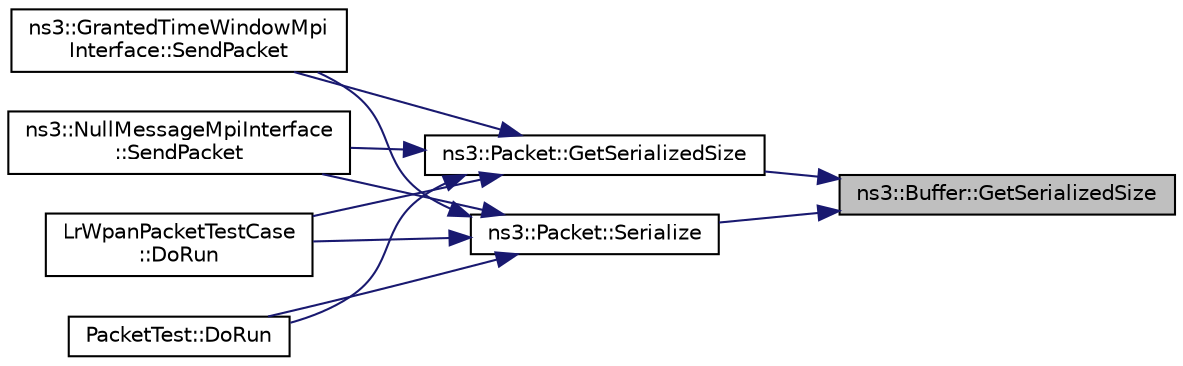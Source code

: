 digraph "ns3::Buffer::GetSerializedSize"
{
 // LATEX_PDF_SIZE
  edge [fontname="Helvetica",fontsize="10",labelfontname="Helvetica",labelfontsize="10"];
  node [fontname="Helvetica",fontsize="10",shape=record];
  rankdir="RL";
  Node1 [label="ns3::Buffer::GetSerializedSize",height=0.2,width=0.4,color="black", fillcolor="grey75", style="filled", fontcolor="black",tooltip="Return the number of bytes required for serialization."];
  Node1 -> Node2 [dir="back",color="midnightblue",fontsize="10",style="solid",fontname="Helvetica"];
  Node2 [label="ns3::Packet::GetSerializedSize",height=0.2,width=0.4,color="black", fillcolor="white", style="filled",URL="$classns3_1_1_packet.html#aeaf626dfa2ae8c26ddde52e75d9d0c3d",tooltip="Returns number of bytes required for packet serialization."];
  Node2 -> Node3 [dir="back",color="midnightblue",fontsize="10",style="solid",fontname="Helvetica"];
  Node3 [label="LrWpanPacketTestCase\l::DoRun",height=0.2,width=0.4,color="black", fillcolor="white", style="filled",URL="$class_lr_wpan_packet_test_case.html#ae85f64d48a71983a4a43f49e5571546a",tooltip="Implementation to actually run this TestCase."];
  Node2 -> Node4 [dir="back",color="midnightblue",fontsize="10",style="solid",fontname="Helvetica"];
  Node4 [label="PacketTest::DoRun",height=0.2,width=0.4,color="black", fillcolor="white", style="filled",URL="$class_packet_test.html#a2f4d69aa1b21616ea14efd54fee55da2",tooltip="Implementation to actually run this TestCase."];
  Node2 -> Node5 [dir="back",color="midnightblue",fontsize="10",style="solid",fontname="Helvetica"];
  Node5 [label="ns3::GrantedTimeWindowMpi\lInterface::SendPacket",height=0.2,width=0.4,color="black", fillcolor="white", style="filled",URL="$classns3_1_1_granted_time_window_mpi_interface.html#ac3b6bb4ae10c6e49001d664871b201c6",tooltip="Send a packet to a remote node."];
  Node2 -> Node6 [dir="back",color="midnightblue",fontsize="10",style="solid",fontname="Helvetica"];
  Node6 [label="ns3::NullMessageMpiInterface\l::SendPacket",height=0.2,width=0.4,color="black", fillcolor="white", style="filled",URL="$classns3_1_1_null_message_mpi_interface.html#a5bef503661f681b69f0c69abda3ed25a",tooltip="Send a packet to a remote node."];
  Node1 -> Node7 [dir="back",color="midnightblue",fontsize="10",style="solid",fontname="Helvetica"];
  Node7 [label="ns3::Packet::Serialize",height=0.2,width=0.4,color="black", fillcolor="white", style="filled",URL="$classns3_1_1_packet.html#a9cd43075e83f695f6d64cf78407d6eb0",tooltip="Serialize a packet, tags, and metadata into a byte buffer."];
  Node7 -> Node3 [dir="back",color="midnightblue",fontsize="10",style="solid",fontname="Helvetica"];
  Node7 -> Node4 [dir="back",color="midnightblue",fontsize="10",style="solid",fontname="Helvetica"];
  Node7 -> Node5 [dir="back",color="midnightblue",fontsize="10",style="solid",fontname="Helvetica"];
  Node7 -> Node6 [dir="back",color="midnightblue",fontsize="10",style="solid",fontname="Helvetica"];
}
